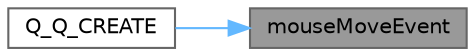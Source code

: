 digraph "mouseMoveEvent"
{
 // LATEX_PDF_SIZE
  bgcolor="transparent";
  edge [fontname=Helvetica,fontsize=10,labelfontname=Helvetica,labelfontsize=10];
  node [fontname=Helvetica,fontsize=10,shape=box,height=0.2,width=0.4];
  rankdir="RL";
  Node1 [id="Node000001",label="mouseMoveEvent",height=0.2,width=0.4,color="gray40", fillcolor="grey60", style="filled", fontcolor="black",tooltip="鼠标移动事件"];
  Node1 -> Node2 [id="edge1_Node000001_Node000002",dir="back",color="steelblue1",style="solid",tooltip=" "];
  Node2 [id="Node000002",label="Q_Q_CREATE",height=0.2,width=0.4,color="grey40", fillcolor="white", style="filled",URL="$class_ela_toggle_switch.html#a385f779555d071b0c2d796d553d401a3",tooltip="声明私有类指针"];
}
